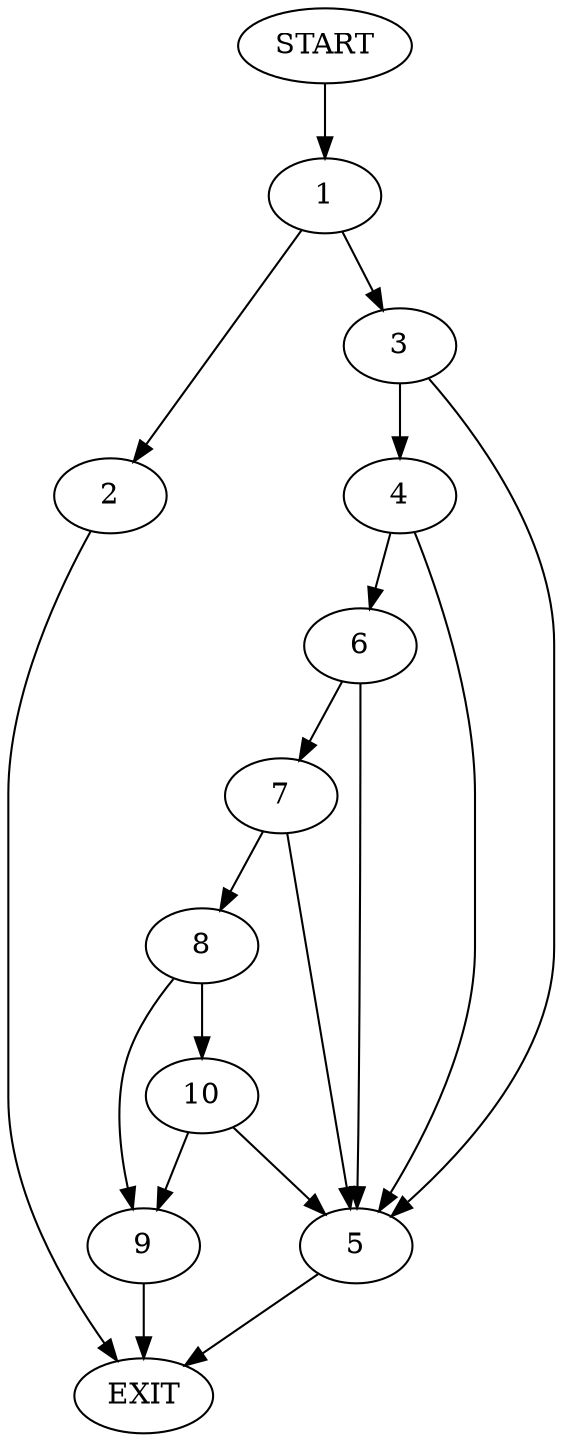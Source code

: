 digraph {
0 [label="START"]
11 [label="EXIT"]
0 -> 1
1 -> 2
1 -> 3
3 -> 4
3 -> 5
2 -> 11
4 -> 5
4 -> 6
5 -> 11
6 -> 5
6 -> 7
7 -> 8
7 -> 5
8 -> 9
8 -> 10
9 -> 11
10 -> 5
10 -> 9
}
